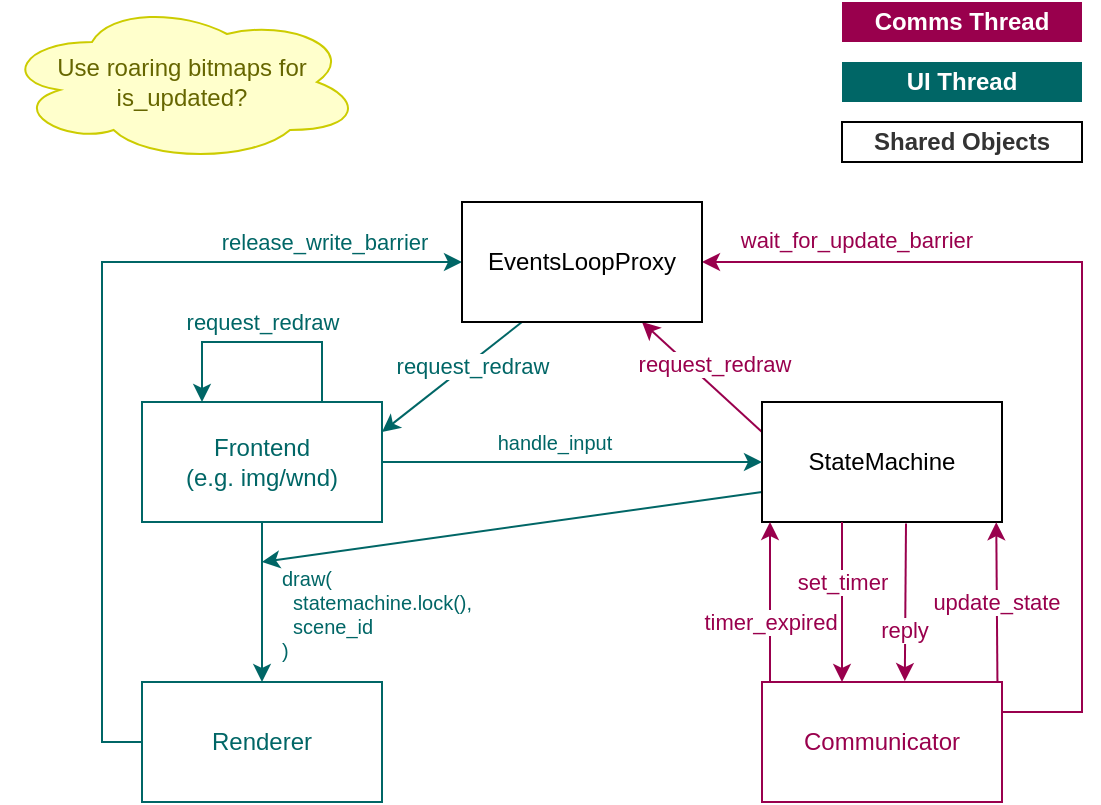<mxfile version="14.6.13" type="device"><diagram id="LOgmTsOoLiIw4P2IugdV" name="Page-1"><mxGraphModel dx="918" dy="833" grid="1" gridSize="10" guides="1" tooltips="1" connect="1" arrows="1" fold="1" page="1" pageScale="1" pageWidth="1169" pageHeight="827" math="0" shadow="0"><root><mxCell id="0"/><mxCell id="1" parent="0"/><mxCell id="x5hV5kxiSppPVJjgu-RI-5" value="request_redraw" style="rounded=0;orthogonalLoop=1;jettySize=auto;html=1;exitX=0;exitY=0.25;exitDx=0;exitDy=0;strokeColor=#99004D;fontColor=#99004D;entryX=0.75;entryY=1;entryDx=0;entryDy=0;" parent="1" source="x5hV5kxiSppPVJjgu-RI-1" target="x5hV5kxiSppPVJjgu-RI-17" edge="1"><mxGeometry x="0.011" y="-9" relative="1" as="geometry"><mxPoint x="507" y="391" as="sourcePoint"/><mxPoint x="410" y="320" as="targetPoint"/><mxPoint as="offset"/></mxGeometry></mxCell><mxCell id="x5hV5kxiSppPVJjgu-RI-10" value="reply" style="edgeStyle=none;rounded=0;orthogonalLoop=1;jettySize=auto;html=1;exitX=0.6;exitY=1.012;exitDx=0;exitDy=0;entryX=0.595;entryY=-0.007;entryDx=0;entryDy=0;strokeColor=#99004D;fontColor=#99004D;entryPerimeter=0;exitPerimeter=0;" parent="1" source="x5hV5kxiSppPVJjgu-RI-1" target="x5hV5kxiSppPVJjgu-RI-3" edge="1"><mxGeometry x="0.351" y="-1" relative="1" as="geometry"><mxPoint as="offset"/></mxGeometry></mxCell><mxCell id="x5hV5kxiSppPVJjgu-RI-13" value="" style="edgeStyle=none;rounded=0;jumpSize=6;orthogonalLoop=1;jettySize=auto;html=1;exitX=0;exitY=0.75;exitDx=0;exitDy=0;endSize=6;strokeWidth=1;strokeColor=#006666;fontColor=#006666;" parent="1" source="x5hV5kxiSppPVJjgu-RI-1" edge="1"><mxGeometry y="11" relative="1" as="geometry"><mxPoint x="260" y="450" as="targetPoint"/><mxPoint as="offset"/></mxGeometry></mxCell><mxCell id="x5hV5kxiSppPVJjgu-RI-1" value="StateMachine" style="rounded=0;whiteSpace=wrap;html=1;" parent="1" vertex="1"><mxGeometry x="510" y="370" width="120" height="60" as="geometry"/></mxCell><mxCell id="Jy_x2zqZoLEmNesWPjZ0-2" style="edgeStyle=orthogonalEdgeStyle;rounded=0;orthogonalLoop=1;jettySize=auto;html=1;entryX=0;entryY=0.5;entryDx=0;entryDy=0;fontColor=#006666;strokeColor=#006666;" edge="1" parent="1" source="x5hV5kxiSppPVJjgu-RI-2" target="x5hV5kxiSppPVJjgu-RI-17"><mxGeometry relative="1" as="geometry"><Array as="points"><mxPoint x="180" y="540"/><mxPoint x="180" y="300"/></Array></mxGeometry></mxCell><mxCell id="Jy_x2zqZoLEmNesWPjZ0-3" value="release_write_barrier" style="edgeLabel;html=1;align=center;verticalAlign=middle;resizable=0;points=[];fontColor=#006666;" vertex="1" connectable="0" parent="Jy_x2zqZoLEmNesWPjZ0-2"><mxGeometry x="0.717" relative="1" as="geometry"><mxPoint x="-7" y="-10" as="offset"/></mxGeometry></mxCell><mxCell id="x5hV5kxiSppPVJjgu-RI-2" value="Renderer&lt;br&gt;" style="rounded=0;whiteSpace=wrap;html=1;strokeColor=#006666;fontColor=#006666;" parent="1" vertex="1"><mxGeometry x="200" y="510" width="120" height="60" as="geometry"/></mxCell><mxCell id="x5hV5kxiSppPVJjgu-RI-6" value="update_state" style="rounded=0;orthogonalLoop=1;jettySize=auto;html=1;entryX=0.976;entryY=1.002;entryDx=0;entryDy=0;exitX=0.981;exitY=0.002;exitDx=0;exitDy=0;strokeColor=#99004D;fontColor=#99004D;exitPerimeter=0;entryPerimeter=0;" parent="1" source="x5hV5kxiSppPVJjgu-RI-3" target="x5hV5kxiSppPVJjgu-RI-1" edge="1"><mxGeometry relative="1" as="geometry"/></mxCell><mxCell id="Jy_x2zqZoLEmNesWPjZ0-1" value="wait_for_update_barrier" style="edgeStyle=orthogonalEdgeStyle;rounded=0;orthogonalLoop=1;jettySize=auto;html=1;exitX=1;exitY=0.25;exitDx=0;exitDy=0;entryX=1;entryY=0.5;entryDx=0;entryDy=0;strokeColor=#99004D;fontColor=#99004D;" edge="1" parent="1" source="x5hV5kxiSppPVJjgu-RI-3" target="x5hV5kxiSppPVJjgu-RI-17"><mxGeometry x="0.664" y="-11" relative="1" as="geometry"><Array as="points"><mxPoint x="670" y="525"/><mxPoint x="670" y="300"/></Array><mxPoint as="offset"/></mxGeometry></mxCell><mxCell id="x5hV5kxiSppPVJjgu-RI-3" value="Communicator" style="rounded=0;whiteSpace=wrap;html=1;strokeColor=#99004D;fontColor=#99004D;" parent="1" vertex="1"><mxGeometry x="510" y="510" width="120" height="60" as="geometry"/></mxCell><mxCell id="x5hV5kxiSppPVJjgu-RI-7" value="draw(&lt;br style=&quot;font-size: 10px;&quot;&gt;&amp;nbsp; statemachine.lock(),&lt;br style=&quot;font-size: 10px;&quot;&gt;&amp;nbsp; scene_id&lt;br style=&quot;font-size: 10px;&quot;&gt;&lt;div style=&quot;font-size: 10px;&quot;&gt;)&lt;/div&gt;" style="edgeStyle=orthogonalEdgeStyle;rounded=0;orthogonalLoop=1;jettySize=auto;html=1;entryX=0.5;entryY=0;entryDx=0;entryDy=0;strokeColor=#006666;fontColor=#006666;align=left;fontSize=10;" parent="1" source="x5hV5kxiSppPVJjgu-RI-4" target="x5hV5kxiSppPVJjgu-RI-2" edge="1"><mxGeometry x="0.15" y="8" relative="1" as="geometry"><mxPoint as="offset"/></mxGeometry></mxCell><mxCell id="x5hV5kxiSppPVJjgu-RI-31" value="&lt;font color=&quot;#006666&quot;&gt;handle_input&lt;/font&gt;" style="edgeStyle=none;rounded=0;jumpSize=6;orthogonalLoop=1;jettySize=auto;html=1;exitX=1;exitY=0.5;exitDx=0;exitDy=0;entryX=0;entryY=0.5;entryDx=0;entryDy=0;fontSize=10;fontColor=#333333;endSize=6;strokeColor=#006666;strokeWidth=1;" parent="1" source="x5hV5kxiSppPVJjgu-RI-4" target="x5hV5kxiSppPVJjgu-RI-1" edge="1"><mxGeometry x="-0.097" y="10" relative="1" as="geometry"><mxPoint as="offset"/></mxGeometry></mxCell><mxCell id="x5hV5kxiSppPVJjgu-RI-4" value="Frontend&lt;br&gt;(e.g. img/wnd)" style="rounded=0;whiteSpace=wrap;html=1;strokeColor=#006666;fontColor=#006666;" parent="1" vertex="1"><mxGeometry x="200" y="370" width="120" height="60" as="geometry"/></mxCell><mxCell id="x5hV5kxiSppPVJjgu-RI-18" value="request_redraw" style="edgeStyle=none;rounded=0;jumpSize=6;orthogonalLoop=1;jettySize=auto;html=1;exitX=0.25;exitY=1;exitDx=0;exitDy=0;entryX=1;entryY=0.25;entryDx=0;entryDy=0;fontColor=#006666;endSize=6;strokeColor=#006666;strokeWidth=1;" parent="1" source="x5hV5kxiSppPVJjgu-RI-17" target="x5hV5kxiSppPVJjgu-RI-4" edge="1"><mxGeometry x="-0.253" y="2" relative="1" as="geometry"><mxPoint as="offset"/></mxGeometry></mxCell><mxCell id="x5hV5kxiSppPVJjgu-RI-17" value="EventsLoopProxy" style="rounded=0;whiteSpace=wrap;html=1;" parent="1" vertex="1"><mxGeometry x="360" y="270" width="120" height="60" as="geometry"/></mxCell><mxCell id="x5hV5kxiSppPVJjgu-RI-19" value="Use roaring bitmaps for is_updated?" style="ellipse;shape=cloud;whiteSpace=wrap;html=1;strokeColor=#CCCC00;fillColor=#FFFFCC;fontColor=#666600;" parent="1" vertex="1"><mxGeometry x="130" y="170" width="180" height="80" as="geometry"/></mxCell><mxCell id="x5hV5kxiSppPVJjgu-RI-22" value="&lt;font color=&quot;#ffffff&quot;&gt;&lt;b&gt;Comms Thread&lt;/b&gt;&lt;/font&gt;" style="rounded=0;whiteSpace=wrap;html=1;fontColor=#333333;strokeColor=none;fillColor=#99004D;" parent="1" vertex="1"><mxGeometry x="550" y="170" width="120" height="20" as="geometry"/></mxCell><mxCell id="x5hV5kxiSppPVJjgu-RI-23" value="&lt;b&gt;&lt;font color=&quot;#ffffff&quot;&gt;UI Thread&lt;/font&gt;&lt;/b&gt;" style="rounded=0;whiteSpace=wrap;html=1;fontColor=#333333;fillColor=#006666;strokeColor=none;" parent="1" vertex="1"><mxGeometry x="550" y="200" width="120" height="20" as="geometry"/></mxCell><mxCell id="x5hV5kxiSppPVJjgu-RI-26" value="set_timer" style="edgeStyle=none;rounded=0;orthogonalLoop=1;jettySize=auto;html=1;strokeColor=#99004D;fontColor=#99004D;entryX=0;entryY=0;entryDx=0;entryDy=0;exitX=0;exitY=1;exitDx=0;exitDy=0;" parent="1" edge="1"><mxGeometry x="-0.25" relative="1" as="geometry"><mxPoint x="550" y="430" as="sourcePoint"/><mxPoint x="550" y="510" as="targetPoint"/><mxPoint as="offset"/></mxGeometry></mxCell><mxCell id="x5hV5kxiSppPVJjgu-RI-25" value="timer_expired" style="edgeStyle=none;rounded=0;orthogonalLoop=1;jettySize=auto;html=1;strokeColor=#99004D;fontColor=#99004D;entryX=0.41;entryY=1.021;entryDx=0;entryDy=0;entryPerimeter=0;exitX=0;exitY=0;exitDx=0;exitDy=0;" parent="1" edge="1"><mxGeometry x="-0.25" relative="1" as="geometry"><mxPoint x="514" y="510" as="sourcePoint"/><mxPoint x="514" y="430" as="targetPoint"/><mxPoint as="offset"/></mxGeometry></mxCell><mxCell id="x5hV5kxiSppPVJjgu-RI-27" value="&lt;span style=&quot;color: rgb(0 , 102 , 102) ; font-size: 11px&quot;&gt;request_redraw&lt;/span&gt;" style="edgeStyle=none;rounded=0;jumpSize=6;orthogonalLoop=1;jettySize=auto;html=1;exitX=0.75;exitY=0;exitDx=0;exitDy=0;entryX=0.25;entryY=0;entryDx=0;entryDy=0;fontSize=10;fontColor=#333333;endSize=6;strokeColor=#006666;strokeWidth=1;" parent="1" source="x5hV5kxiSppPVJjgu-RI-4" target="x5hV5kxiSppPVJjgu-RI-4" edge="1"><mxGeometry y="-10" relative="1" as="geometry"><Array as="points"><mxPoint x="290" y="340"/><mxPoint x="230" y="340"/></Array><mxPoint as="offset"/></mxGeometry></mxCell><mxCell id="x5hV5kxiSppPVJjgu-RI-30" value="&lt;span&gt;&lt;font&gt;Shared Objects&lt;/font&gt;&lt;/span&gt;" style="rounded=0;whiteSpace=wrap;html=1;fillColor=#FFFFFF;fontColor=#333333;fontStyle=1" parent="1" vertex="1"><mxGeometry x="550" y="230" width="120" height="20" as="geometry"/></mxCell></root></mxGraphModel></diagram></mxfile>
